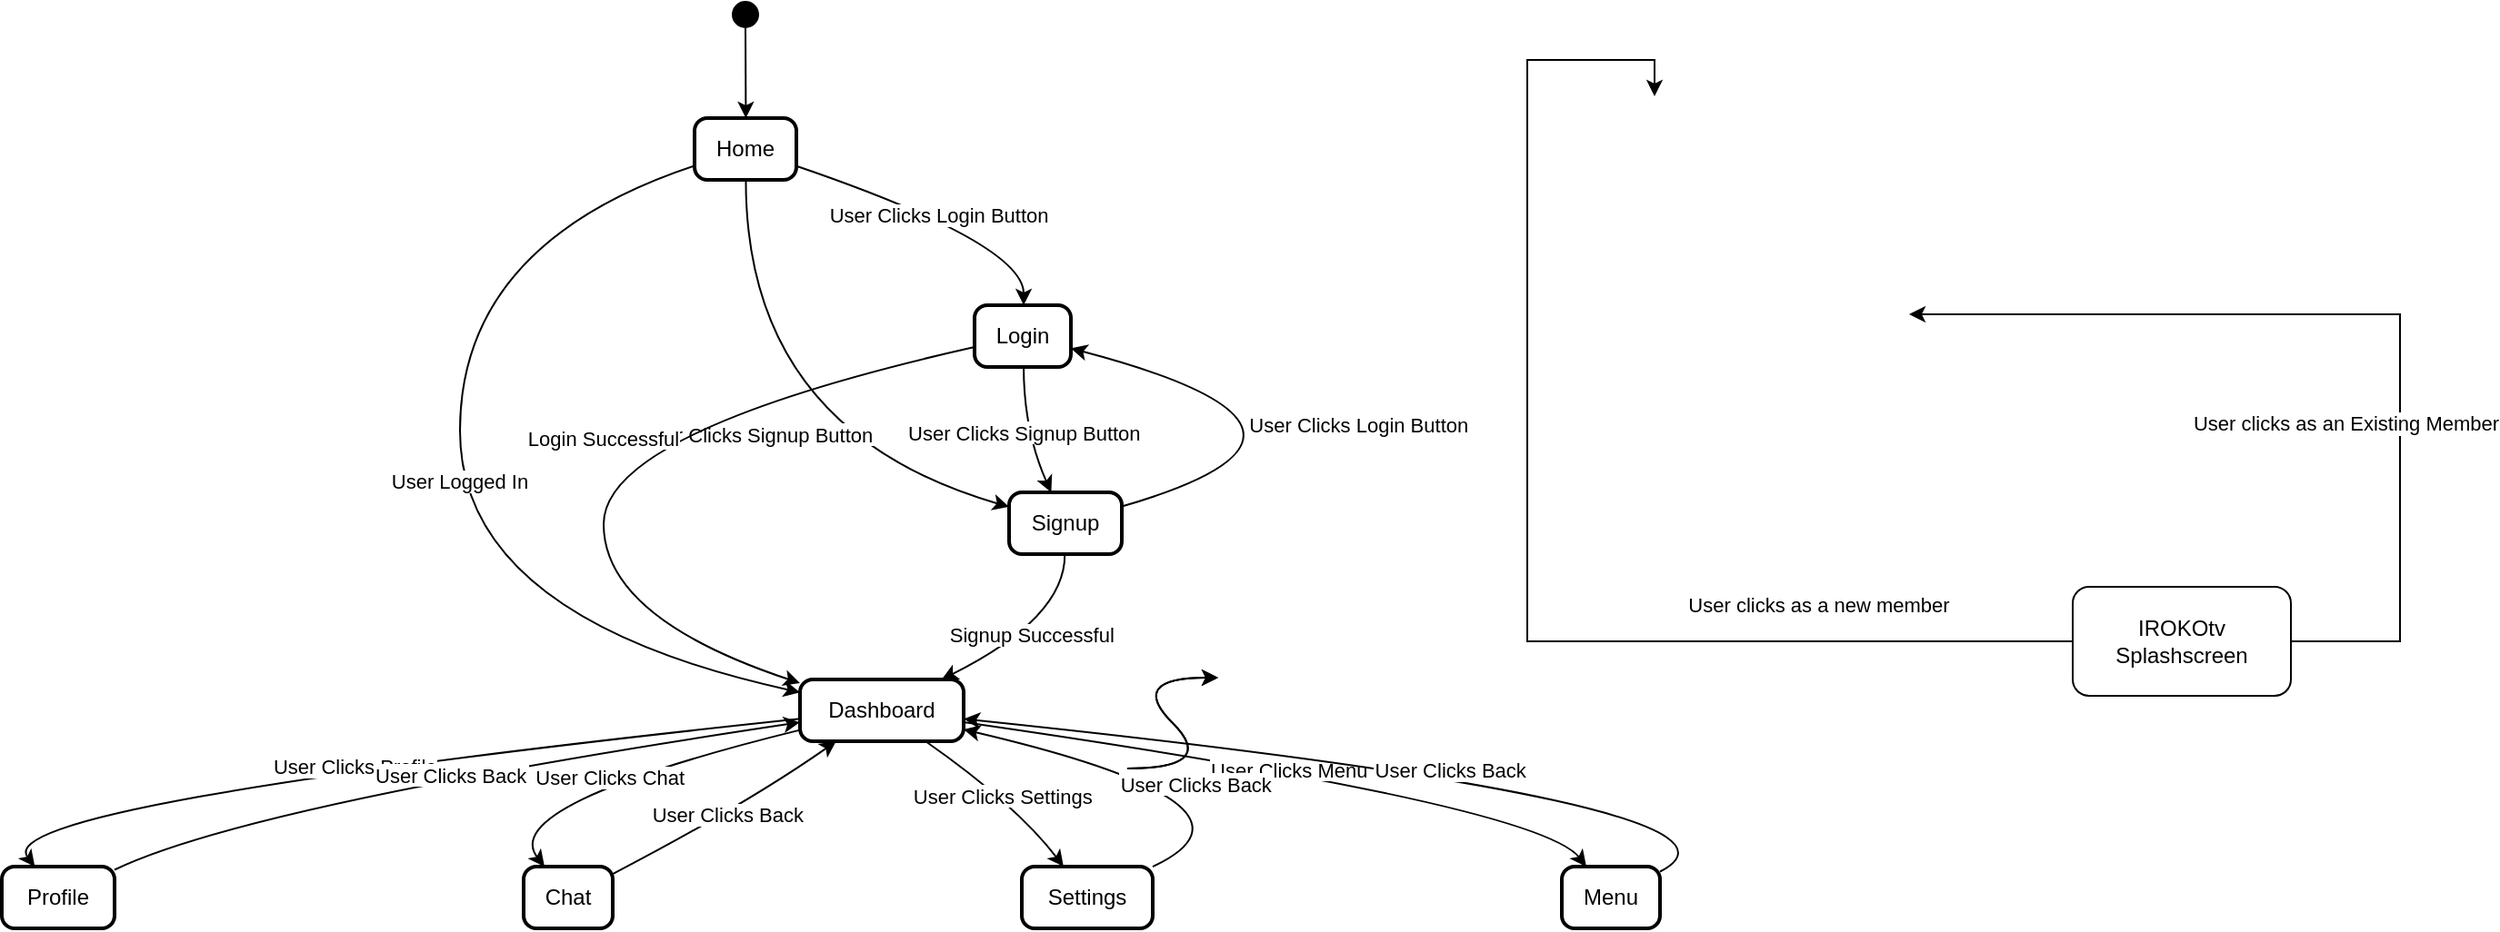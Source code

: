 <mxfile version="21.1.4" type="github">
  <diagram name="Page-1" id="uOVy3wJpzC3XcZ-4sTor">
    <mxGraphModel dx="1434" dy="788" grid="1" gridSize="10" guides="1" tooltips="1" connect="1" arrows="1" fold="1" page="1" pageScale="1" pageWidth="827" pageHeight="1169" math="0" shadow="0">
      <root>
        <mxCell id="0" />
        <mxCell id="1" parent="0" />
        <mxCell id="2" value="" style="ellipse;fillColor=strokeColor;" parent="1" vertex="1">
          <mxGeometry x="483" y="8" width="14" height="14" as="geometry" />
        </mxCell>
        <mxCell id="3" value="Home" style="rounded=1;absoluteArcSize=1;arcSize=14;whiteSpace=wrap;strokeWidth=2;" parent="1" vertex="1">
          <mxGeometry x="462" y="72" width="56" height="34" as="geometry" />
        </mxCell>
        <mxCell id="4" value="Login" style="rounded=1;absoluteArcSize=1;arcSize=14;whiteSpace=wrap;strokeWidth=2;" parent="1" vertex="1">
          <mxGeometry x="616" y="175" width="53" height="34" as="geometry" />
        </mxCell>
        <mxCell id="5" value="Signup" style="rounded=1;absoluteArcSize=1;arcSize=14;whiteSpace=wrap;strokeWidth=2;" parent="1" vertex="1">
          <mxGeometry x="635" y="278" width="62" height="34" as="geometry" />
        </mxCell>
        <mxCell id="6" value="Dashboard" style="rounded=1;absoluteArcSize=1;arcSize=14;whiteSpace=wrap;strokeWidth=2;" parent="1" vertex="1">
          <mxGeometry x="520" y="381" width="90" height="34" as="geometry" />
        </mxCell>
        <mxCell id="7" value="Profile" style="rounded=1;absoluteArcSize=1;arcSize=14;whiteSpace=wrap;strokeWidth=2;" parent="1" vertex="1">
          <mxGeometry x="81" y="484" width="62" height="34" as="geometry" />
        </mxCell>
        <mxCell id="8" value="Chat" style="rounded=1;absoluteArcSize=1;arcSize=14;whiteSpace=wrap;strokeWidth=2;" parent="1" vertex="1">
          <mxGeometry x="368" y="484" width="49" height="34" as="geometry" />
        </mxCell>
        <mxCell id="9" value="Settings" style="rounded=1;absoluteArcSize=1;arcSize=14;whiteSpace=wrap;strokeWidth=2;" parent="1" vertex="1">
          <mxGeometry x="642" y="484" width="72" height="34" as="geometry" />
        </mxCell>
        <mxCell id="10" value="Menu" style="rounded=1;absoluteArcSize=1;arcSize=14;whiteSpace=wrap;strokeWidth=2;" parent="1" vertex="1">
          <mxGeometry x="939" y="484" width="54" height="34" as="geometry" />
        </mxCell>
        <mxCell id="11" value="" style="curved=1;startArrow=none;;exitX=0.516;exitY=1;entryX=0.504;entryY=0;" parent="1" source="2" target="3" edge="1">
          <mxGeometry relative="1" as="geometry">
            <Array as="points" />
          </mxGeometry>
        </mxCell>
        <mxCell id="12" value="User Clicks Login Button" style="curved=1;startArrow=none;;exitX=1.007;exitY=0.779;entryX=0.51;entryY=0;" parent="1" source="3" target="4" edge="1">
          <mxGeometry relative="1" as="geometry">
            <Array as="points">
              <mxPoint x="643" y="141" />
            </Array>
          </mxGeometry>
        </mxCell>
        <mxCell id="13" value="User Clicks Signup Button" style="curved=1;startArrow=none;;exitX=0.504;exitY=1;entryX=-0.004;entryY=0.233;" parent="1" source="3" target="5" edge="1">
          <mxGeometry relative="1" as="geometry">
            <Array as="points">
              <mxPoint x="490" y="244" />
            </Array>
          </mxGeometry>
        </mxCell>
        <mxCell id="14" value="User Logged In" style="curved=1;startArrow=none;;exitX=0.001;exitY=0.772;entryX=-0.004;entryY=0.206;" parent="1" source="3" target="6" edge="1">
          <mxGeometry relative="1" as="geometry">
            <Array as="points">
              <mxPoint x="333" y="141" />
              <mxPoint x="333" y="347" />
            </Array>
          </mxGeometry>
        </mxCell>
        <mxCell id="15" value="Login Successful" style="curved=1;startArrow=none;;exitX=0.007;exitY=0.674;entryX=-0.004;entryY=0.056;" parent="1" source="4" target="6" edge="1">
          <mxGeometry relative="1" as="geometry">
            <Array as="points">
              <mxPoint x="412" y="244" />
              <mxPoint x="412" y="347" />
            </Array>
          </mxGeometry>
        </mxCell>
        <mxCell id="16" value="User Clicks Signup Button" style="curved=1;startArrow=none;;exitX=0.51;exitY=1;entryX=0.374;entryY=0;" parent="1" source="4" target="5" edge="1">
          <mxGeometry relative="1" as="geometry">
            <Array as="points">
              <mxPoint x="643" y="244" />
            </Array>
          </mxGeometry>
        </mxCell>
        <mxCell id="17" value="Signup Successful" style="curved=1;startArrow=none;;exitX=0.494;exitY=1;entryX=0.865;entryY=0;" parent="1" source="5" target="6" edge="1">
          <mxGeometry relative="1" as="geometry">
            <Array as="points">
              <mxPoint x="666" y="347" />
            </Array>
          </mxGeometry>
        </mxCell>
        <mxCell id="18" value="User Clicks Login Button" style="curved=1;startArrow=none;;exitX=0.992;exitY=0.233;entryX=1.013;entryY=0.704;" parent="1" source="5" target="4" edge="1">
          <mxGeometry relative="1" as="geometry">
            <Array as="points">
              <mxPoint x="841" y="244" />
            </Array>
          </mxGeometry>
        </mxCell>
        <mxCell id="19" value="User Clicks Profile" style="curved=1;startArrow=none;;exitX=-0.004;exitY=0.638;entryX=0.293;entryY=0;" parent="1" source="6" target="7" edge="1">
          <mxGeometry relative="1" as="geometry">
            <Array as="points">
              <mxPoint x="73" y="450" />
            </Array>
          </mxGeometry>
        </mxCell>
        <mxCell id="20" value="User Clicks Chat" style="curved=1;startArrow=none;;exitX=-0.004;exitY=0.821;entryX=0.235;entryY=0;" parent="1" source="6" target="8" edge="1">
          <mxGeometry relative="1" as="geometry">
            <Array as="points">
              <mxPoint x="353" y="450" />
            </Array>
          </mxGeometry>
        </mxCell>
        <mxCell id="21" value="User Clicks Settings" style="curved=1;startArrow=none;;exitX=0.767;exitY=1;entryX=0.319;entryY=0;" parent="1" source="6" target="9" edge="1">
          <mxGeometry relative="1" as="geometry">
            <Array as="points">
              <mxPoint x="639" y="450" />
            </Array>
          </mxGeometry>
        </mxCell>
        <mxCell id="22" value="User Clicks Menu" style="curved=1;startArrow=none;;exitX=0.991;exitY=0.687;entryX=0.25;entryY=0;" parent="1" source="6" target="10" edge="1">
          <mxGeometry relative="1" as="geometry">
            <Array as="points">
              <mxPoint x="926" y="450" />
            </Array>
          </mxGeometry>
        </mxCell>
        <mxCell id="23" value="User Clicks Back" style="curved=1;startArrow=none;;exitX=1.003;exitY=0.049;entryX=-0.004;entryY=0.695;" parent="1" source="7" target="6" edge="1">
          <mxGeometry relative="1" as="geometry">
            <Array as="points">
              <mxPoint x="217" y="450" />
            </Array>
          </mxGeometry>
        </mxCell>
        <mxCell id="24" value="User Clicks Back" style="curved=1;startArrow=none;;exitX=0.996;exitY=0.122;entryX=0.221;entryY=1;" parent="1" source="8" target="6" edge="1">
          <mxGeometry relative="1" as="geometry">
            <Array as="points">
              <mxPoint x="490" y="450" />
            </Array>
          </mxGeometry>
        </mxCell>
        <mxCell id="25" value="User Clicks Back" style="curved=1;startArrow=none;;exitX=1.001;exitY=0;entryX=0.991;entryY=0.804;" parent="1" source="9" target="6" edge="1">
          <mxGeometry relative="1" as="geometry">
            <Array as="points">
              <mxPoint x="787" y="450" />
            </Array>
          </mxGeometry>
        </mxCell>
        <mxCell id="26" value="User Clicks Back" style="curved=1;startArrow=none;;exitX=0.988;exitY=0.091;entryX=0.991;entryY=0.635;" parent="1" source="10" target="6" edge="1">
          <mxGeometry relative="1" as="geometry">
            <Array as="points">
              <mxPoint x="1065" y="450" />
            </Array>
          </mxGeometry>
        </mxCell>
        <mxCell id="NvMITWCKCepbra7Trw4n-29" value="User clicks as an Existing Member&lt;br&gt;" style="edgeStyle=orthogonalEdgeStyle;rounded=0;orthogonalLoop=1;jettySize=auto;html=1;" edge="1" parent="1" source="NvMITWCKCepbra7Trw4n-26">
          <mxGeometry x="0.059" y="60" relative="1" as="geometry">
            <mxPoint x="1130" y="180" as="targetPoint" />
            <Array as="points">
              <mxPoint x="1400" y="360" />
              <mxPoint x="1400" y="180" />
            </Array>
            <mxPoint as="offset" />
          </mxGeometry>
        </mxCell>
        <mxCell id="NvMITWCKCepbra7Trw4n-30" value="User clicks as a new member&lt;br&gt;" style="edgeStyle=orthogonalEdgeStyle;rounded=0;orthogonalLoop=1;jettySize=auto;html=1;" edge="1" parent="1" source="NvMITWCKCepbra7Trw4n-26">
          <mxGeometry x="-0.606" y="-20" relative="1" as="geometry">
            <mxPoint x="990" y="60" as="targetPoint" />
            <Array as="points">
              <mxPoint x="920" y="360" />
              <mxPoint x="920" y="40" />
            </Array>
            <mxPoint as="offset" />
          </mxGeometry>
        </mxCell>
        <mxCell id="NvMITWCKCepbra7Trw4n-26" value="IROKOtv Splashscreen" style="rounded=1;whiteSpace=wrap;html=1;" vertex="1" parent="1">
          <mxGeometry x="1220" y="330" width="120" height="60" as="geometry" />
        </mxCell>
        <mxCell id="NvMITWCKCepbra7Trw4n-27" value="" style="curved=1;endArrow=classic;html=1;rounded=0;" edge="1" parent="1">
          <mxGeometry width="50" height="50" relative="1" as="geometry">
            <mxPoint x="700" y="430" as="sourcePoint" />
            <mxPoint x="750" y="380" as="targetPoint" />
            <Array as="points">
              <mxPoint x="750" y="430" />
              <mxPoint x="700" y="380" />
            </Array>
          </mxGeometry>
        </mxCell>
        <mxCell id="NvMITWCKCepbra7Trw4n-28" value="" style="curved=1;endArrow=classic;html=1;rounded=0;" edge="1" parent="1">
          <mxGeometry width="50" height="50" relative="1" as="geometry">
            <mxPoint x="700" y="430" as="sourcePoint" />
            <mxPoint x="750" y="380" as="targetPoint" />
            <Array as="points">
              <mxPoint x="750" y="430" />
              <mxPoint x="700" y="380" />
            </Array>
          </mxGeometry>
        </mxCell>
      </root>
    </mxGraphModel>
  </diagram>
</mxfile>
